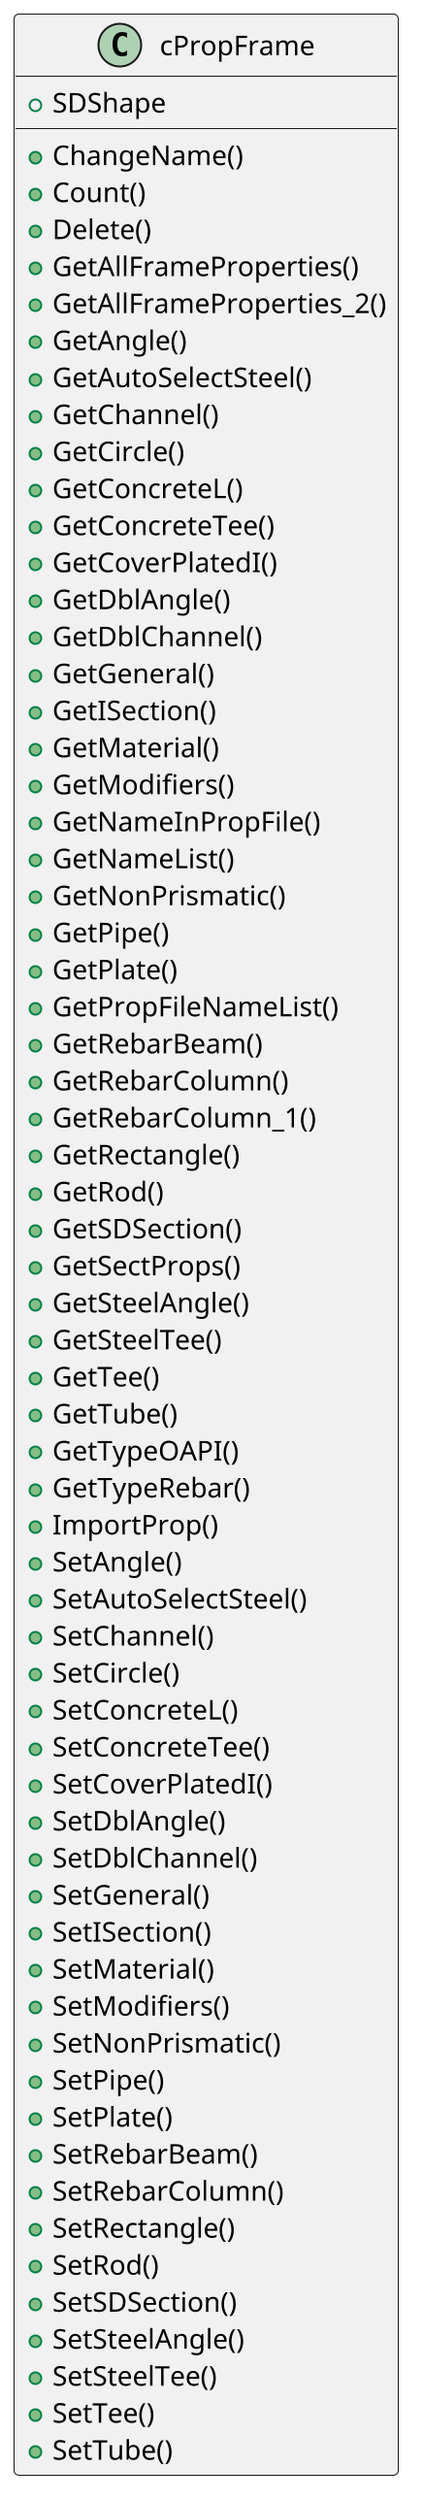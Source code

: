 @startuml
scale 2

class cPropFrame {
	+SDShape
	+ChangeName()
	+Count()
	+Delete()
	+GetAllFrameProperties()
	+GetAllFrameProperties_2()
	+GetAngle()
	+GetAutoSelectSteel()
	+GetChannel()
	+GetCircle()
	+GetConcreteL()
	+GetConcreteTee()
	+GetCoverPlatedI()
	+GetDblAngle()
	+GetDblChannel()
	+GetGeneral()
	+GetISection()
	+GetMaterial()
	+GetModifiers()
	+GetNameInPropFile()
	+GetNameList()
	+GetNonPrismatic()
	+GetPipe()
	+GetPlate()
	+GetPropFileNameList()
	+GetRebarBeam()
	+GetRebarColumn()
	+GetRebarColumn_1()
	+GetRectangle()
	+GetRod()
	+GetSDSection()
	+GetSectProps()
	+GetSteelAngle()
	+GetSteelTee()
	+GetTee()
	+GetTube()
	+GetTypeOAPI()
	+GetTypeRebar()
	+ImportProp()
	+SetAngle()
	+SetAutoSelectSteel()
	+SetChannel()
	+SetCircle()
	+SetConcreteL()
	+SetConcreteTee()
	+SetCoverPlatedI()
	+SetDblAngle()
	+SetDblChannel()
	+SetGeneral()
	+SetISection()
	+SetMaterial()
	+SetModifiers()
	+SetNonPrismatic()
	+SetPipe()
	+SetPlate()
	+SetRebarBeam()
	+SetRebarColumn()
	+SetRectangle()
	+SetRod()
	+SetSDSection()
	+SetSteelAngle()
	+SetSteelTee()
	+SetTee()
	+SetTube()
}

@enduml
